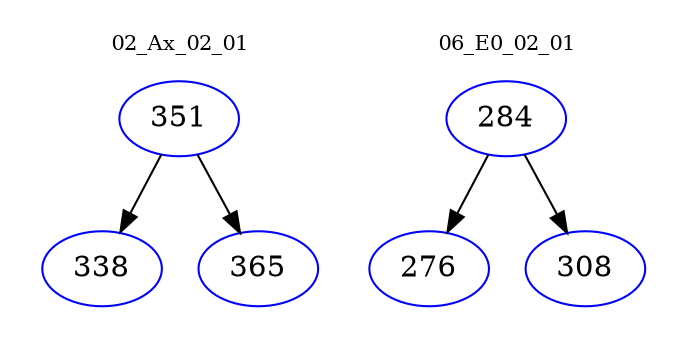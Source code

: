 digraph{
subgraph cluster_0 {
color = white
label = "02_Ax_02_01";
fontsize=10;
T0_351 [label="351", color="blue"]
T0_351 -> T0_338 [color="black"]
T0_338 [label="338", color="blue"]
T0_351 -> T0_365 [color="black"]
T0_365 [label="365", color="blue"]
}
subgraph cluster_1 {
color = white
label = "06_E0_02_01";
fontsize=10;
T1_284 [label="284", color="blue"]
T1_284 -> T1_276 [color="black"]
T1_276 [label="276", color="blue"]
T1_284 -> T1_308 [color="black"]
T1_308 [label="308", color="blue"]
}
}
